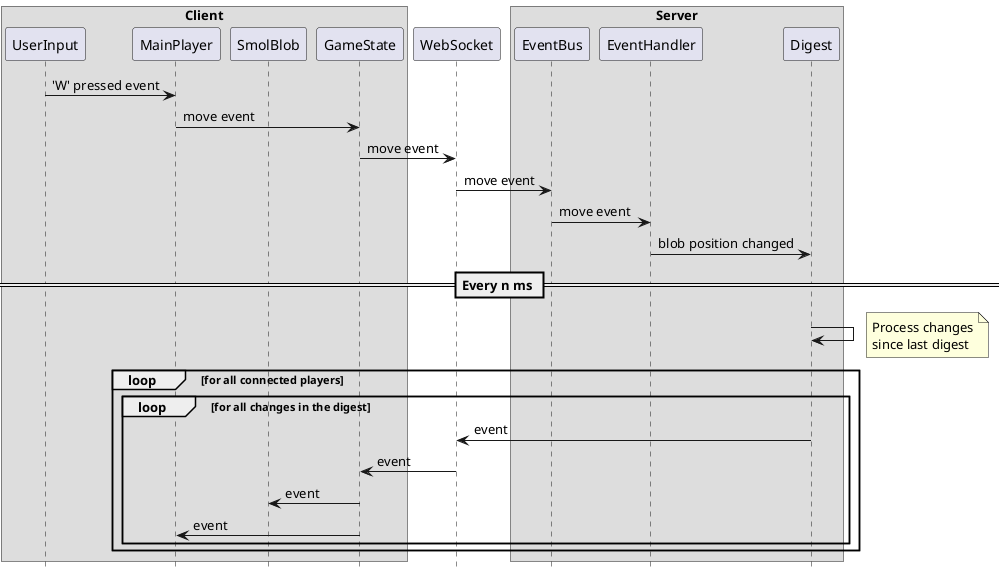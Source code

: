 @startuml

hide footbox

box "Client"
    UserInput -> MainPlayer: 'W' pressed event
    participant SmolBlob
    MainPlayer -> GameState: move event
end box
GameState -> WebSocket: move event

box "Server"
    WebSocket -> EventBus: move event
    EventBus -> EventHandler: move event
    EventHandler -> Digest: blob position changed

    == Every n ms ==
    Digest -> Digest
    note right
        Process changes
        since last digest
    end note
end box

loop for all connected players
    skinparam backgroundColor transparent
        loop for all changes in the digest

        Digest -> WebSocket: event
        WebSocket -> GameState: event
        GameState -> SmolBlob: event
        GameState -> MainPlayer: event
    end
end
@enduml
